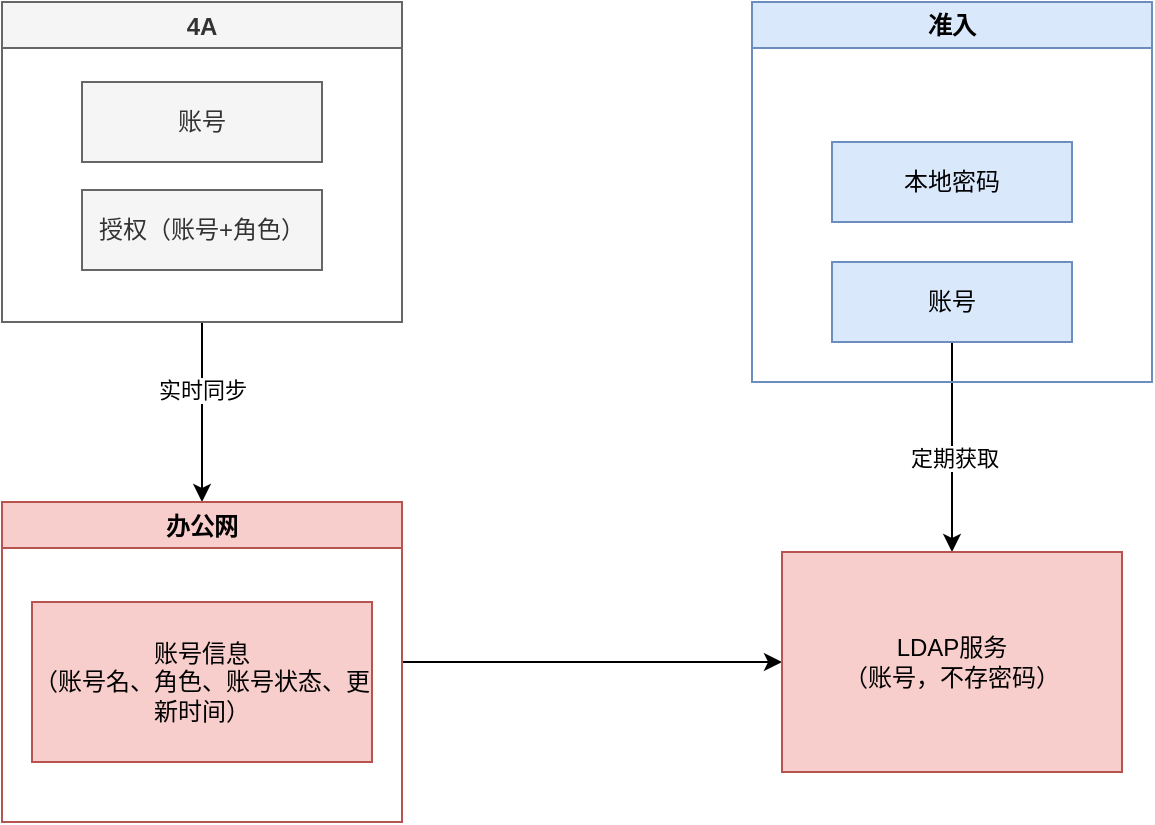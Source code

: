 <mxfile version="21.1.1" type="github" pages="2">
  <diagram id="C5RBs43oDa-KdzZeNtuy" name="方案一">
    <mxGraphModel dx="1041" dy="592" grid="0" gridSize="10" guides="1" tooltips="1" connect="1" arrows="1" fold="1" page="0" pageScale="1" pageWidth="827" pageHeight="1169" math="0" shadow="0">
      <root>
        <mxCell id="WIyWlLk6GJQsqaUBKTNV-0" />
        <mxCell id="WIyWlLk6GJQsqaUBKTNV-1" parent="WIyWlLk6GJQsqaUBKTNV-0" />
        <mxCell id="JnwnjsweZAxiL3DcM_pp-4" style="edgeStyle=orthogonalEdgeStyle;rounded=0;orthogonalLoop=1;jettySize=auto;html=1;entryX=0.5;entryY=0;entryDx=0;entryDy=0;" edge="1" parent="WIyWlLk6GJQsqaUBKTNV-1" source="JnwnjsweZAxiL3DcM_pp-0" target="JnwnjsweZAxiL3DcM_pp-1">
          <mxGeometry relative="1" as="geometry" />
        </mxCell>
        <mxCell id="JnwnjsweZAxiL3DcM_pp-5" value="实时同步" style="edgeLabel;html=1;align=center;verticalAlign=middle;resizable=0;points=[];" vertex="1" connectable="0" parent="JnwnjsweZAxiL3DcM_pp-4">
          <mxGeometry x="-0.257" relative="1" as="geometry">
            <mxPoint as="offset" />
          </mxGeometry>
        </mxCell>
        <mxCell id="JnwnjsweZAxiL3DcM_pp-0" value="4A" style="swimlane;fillColor=#f5f5f5;fontColor=#333333;strokeColor=#666666;" vertex="1" parent="WIyWlLk6GJQsqaUBKTNV-1">
          <mxGeometry x="110" y="40" width="200" height="160" as="geometry" />
        </mxCell>
        <mxCell id="JnwnjsweZAxiL3DcM_pp-2" value="账号" style="whiteSpace=wrap;html=1;fillColor=#f5f5f5;fontColor=#333333;strokeColor=#666666;" vertex="1" parent="JnwnjsweZAxiL3DcM_pp-0">
          <mxGeometry x="40" y="40" width="120" height="40" as="geometry" />
        </mxCell>
        <mxCell id="JnwnjsweZAxiL3DcM_pp-3" value="授权（账号+角色）" style="whiteSpace=wrap;html=1;fillColor=#f5f5f5;fontColor=#333333;strokeColor=#666666;" vertex="1" parent="JnwnjsweZAxiL3DcM_pp-0">
          <mxGeometry x="40" y="94" width="120" height="40" as="geometry" />
        </mxCell>
        <mxCell id="JnwnjsweZAxiL3DcM_pp-7" style="edgeStyle=orthogonalEdgeStyle;rounded=0;orthogonalLoop=1;jettySize=auto;html=1;exitX=1;exitY=0.5;exitDx=0;exitDy=0;entryX=0;entryY=0.5;entryDx=0;entryDy=0;" edge="1" parent="WIyWlLk6GJQsqaUBKTNV-1" source="JnwnjsweZAxiL3DcM_pp-1" target="JnwnjsweZAxiL3DcM_pp-8">
          <mxGeometry relative="1" as="geometry">
            <mxPoint x="490" y="370" as="targetPoint" />
          </mxGeometry>
        </mxCell>
        <mxCell id="JnwnjsweZAxiL3DcM_pp-1" value="办公网" style="swimlane;fillColor=#f8cecc;strokeColor=#b85450;" vertex="1" parent="WIyWlLk6GJQsqaUBKTNV-1">
          <mxGeometry x="110" y="290" width="200" height="160" as="geometry" />
        </mxCell>
        <mxCell id="JnwnjsweZAxiL3DcM_pp-6" value="账号信息&lt;br&gt;（账号名、角色、账号状态、更新时间）" style="whiteSpace=wrap;html=1;fillColor=#f8cecc;strokeColor=#b85450;" vertex="1" parent="JnwnjsweZAxiL3DcM_pp-1">
          <mxGeometry x="15" y="50" width="170" height="80" as="geometry" />
        </mxCell>
        <mxCell id="JnwnjsweZAxiL3DcM_pp-12" style="edgeStyle=orthogonalEdgeStyle;rounded=0;orthogonalLoop=1;jettySize=auto;html=1;entryX=0.5;entryY=1;entryDx=0;entryDy=0;startArrow=classic;startFill=1;endArrow=none;endFill=0;" edge="1" parent="WIyWlLk6GJQsqaUBKTNV-1" source="JnwnjsweZAxiL3DcM_pp-8" target="JnwnjsweZAxiL3DcM_pp-10">
          <mxGeometry relative="1" as="geometry" />
        </mxCell>
        <mxCell id="JnwnjsweZAxiL3DcM_pp-13" value="定期获取" style="edgeLabel;html=1;align=center;verticalAlign=middle;resizable=0;points=[];" vertex="1" connectable="0" parent="JnwnjsweZAxiL3DcM_pp-12">
          <mxGeometry x="-0.1" y="-1" relative="1" as="geometry">
            <mxPoint as="offset" />
          </mxGeometry>
        </mxCell>
        <mxCell id="JnwnjsweZAxiL3DcM_pp-8" value="LDAP服务&lt;br&gt;（账号，不存密码）" style="rounded=0;whiteSpace=wrap;html=1;fillColor=#f8cecc;strokeColor=#b85450;" vertex="1" parent="WIyWlLk6GJQsqaUBKTNV-1">
          <mxGeometry x="500" y="315" width="170" height="110" as="geometry" />
        </mxCell>
        <mxCell id="JnwnjsweZAxiL3DcM_pp-9" value="准入" style="swimlane;whiteSpace=wrap;html=1;fillColor=#dae8fc;strokeColor=#6c8ebf;" vertex="1" parent="WIyWlLk6GJQsqaUBKTNV-1">
          <mxGeometry x="485" y="40" width="200" height="190" as="geometry" />
        </mxCell>
        <mxCell id="JnwnjsweZAxiL3DcM_pp-10" value="账号" style="rounded=0;whiteSpace=wrap;html=1;fillColor=#dae8fc;strokeColor=#6c8ebf;" vertex="1" parent="JnwnjsweZAxiL3DcM_pp-9">
          <mxGeometry x="40" y="130" width="120" height="40" as="geometry" />
        </mxCell>
        <mxCell id="JnwnjsweZAxiL3DcM_pp-11" value="本地密码" style="rounded=0;whiteSpace=wrap;html=1;fillColor=#dae8fc;strokeColor=#6c8ebf;" vertex="1" parent="JnwnjsweZAxiL3DcM_pp-9">
          <mxGeometry x="40" y="70" width="120" height="40" as="geometry" />
        </mxCell>
      </root>
    </mxGraphModel>
  </diagram>
  <diagram name="方案二" id="HyYm9pGb1XV29j2Flmra">
    <mxGraphModel dx="885" dy="503" grid="0" gridSize="10" guides="1" tooltips="1" connect="1" arrows="1" fold="1" page="0" pageScale="1" pageWidth="827" pageHeight="1169" math="0" shadow="0">
      <root>
        <mxCell id="gzJVZgs-s2d4PNE7a_cd-0" />
        <mxCell id="gzJVZgs-s2d4PNE7a_cd-1" parent="gzJVZgs-s2d4PNE7a_cd-0" />
        <mxCell id="gzJVZgs-s2d4PNE7a_cd-2" style="edgeStyle=orthogonalEdgeStyle;rounded=0;orthogonalLoop=1;jettySize=auto;html=1;entryX=0.5;entryY=0;entryDx=0;entryDy=0;" edge="1" parent="gzJVZgs-s2d4PNE7a_cd-1" source="gzJVZgs-s2d4PNE7a_cd-4" target="gzJVZgs-s2d4PNE7a_cd-8">
          <mxGeometry relative="1" as="geometry" />
        </mxCell>
        <mxCell id="gzJVZgs-s2d4PNE7a_cd-3" value="实时同步" style="edgeLabel;html=1;align=center;verticalAlign=middle;resizable=0;points=[];" vertex="1" connectable="0" parent="gzJVZgs-s2d4PNE7a_cd-2">
          <mxGeometry x="-0.257" relative="1" as="geometry">
            <mxPoint as="offset" />
          </mxGeometry>
        </mxCell>
        <mxCell id="gzJVZgs-s2d4PNE7a_cd-4" value="4A" style="swimlane;fillColor=#f5f5f5;fontColor=#333333;strokeColor=#666666;" vertex="1" parent="gzJVZgs-s2d4PNE7a_cd-1">
          <mxGeometry x="110" y="40" width="200" height="160" as="geometry" />
        </mxCell>
        <mxCell id="gzJVZgs-s2d4PNE7a_cd-5" value="账号" style="whiteSpace=wrap;html=1;fillColor=#f5f5f5;fontColor=#333333;strokeColor=#666666;" vertex="1" parent="gzJVZgs-s2d4PNE7a_cd-4">
          <mxGeometry x="40" y="40" width="120" height="40" as="geometry" />
        </mxCell>
        <mxCell id="gzJVZgs-s2d4PNE7a_cd-6" value="授权（账号+角色）" style="whiteSpace=wrap;html=1;fillColor=#f5f5f5;fontColor=#333333;strokeColor=#666666;" vertex="1" parent="gzJVZgs-s2d4PNE7a_cd-4">
          <mxGeometry x="40" y="94" width="120" height="40" as="geometry" />
        </mxCell>
        <mxCell id="gzJVZgs-s2d4PNE7a_cd-7" style="edgeStyle=orthogonalEdgeStyle;rounded=0;orthogonalLoop=1;jettySize=auto;html=1;exitX=1;exitY=0.5;exitDx=0;exitDy=0;entryX=0;entryY=0.5;entryDx=0;entryDy=0;" edge="1" parent="gzJVZgs-s2d4PNE7a_cd-1" source="gzJVZgs-s2d4PNE7a_cd-8" target="gzJVZgs-s2d4PNE7a_cd-12">
          <mxGeometry relative="1" as="geometry">
            <mxPoint x="490" y="370" as="targetPoint" />
          </mxGeometry>
        </mxCell>
        <mxCell id="gzJVZgs-s2d4PNE7a_cd-8" value="办公网" style="swimlane;fillColor=#f8cecc;strokeColor=#b85450;" vertex="1" parent="gzJVZgs-s2d4PNE7a_cd-1">
          <mxGeometry x="110" y="290" width="200" height="160" as="geometry" />
        </mxCell>
        <mxCell id="gzJVZgs-s2d4PNE7a_cd-9" value="账号信息&lt;br&gt;（账号名、角色、默认密码）" style="whiteSpace=wrap;html=1;fillColor=#f8cecc;strokeColor=#b85450;" vertex="1" parent="gzJVZgs-s2d4PNE7a_cd-8">
          <mxGeometry x="15" y="50" width="170" height="80" as="geometry" />
        </mxCell>
        <mxCell id="gzJVZgs-s2d4PNE7a_cd-12" value="LDAP服务&lt;br&gt;（账号+密码）" style="rounded=0;whiteSpace=wrap;html=1;fillColor=#f8cecc;strokeColor=#b85450;" vertex="1" parent="gzJVZgs-s2d4PNE7a_cd-1">
          <mxGeometry x="500" y="315" width="170" height="110" as="geometry" />
        </mxCell>
        <mxCell id="gzJVZgs-s2d4PNE7a_cd-13" value="准入" style="swimlane;whiteSpace=wrap;html=1;fillColor=#dae8fc;strokeColor=#6c8ebf;" vertex="1" parent="gzJVZgs-s2d4PNE7a_cd-1">
          <mxGeometry x="445.5" y="64" width="279" height="143" as="geometry" />
        </mxCell>
        <mxCell id="71vWFSvSrYJ8WRcZiGr5-0" value="认证" style="rounded=0;whiteSpace=wrap;html=1;" vertex="1" parent="gzJVZgs-s2d4PNE7a_cd-13">
          <mxGeometry x="31" y="56" width="91" height="60" as="geometry" />
        </mxCell>
        <mxCell id="71vWFSvSrYJ8WRcZiGr5-1" value="改密" style="rounded=0;whiteSpace=wrap;html=1;" vertex="1" parent="gzJVZgs-s2d4PNE7a_cd-13">
          <mxGeometry x="157" y="56" width="91" height="60" as="geometry" />
        </mxCell>
      </root>
    </mxGraphModel>
  </diagram>
</mxfile>
